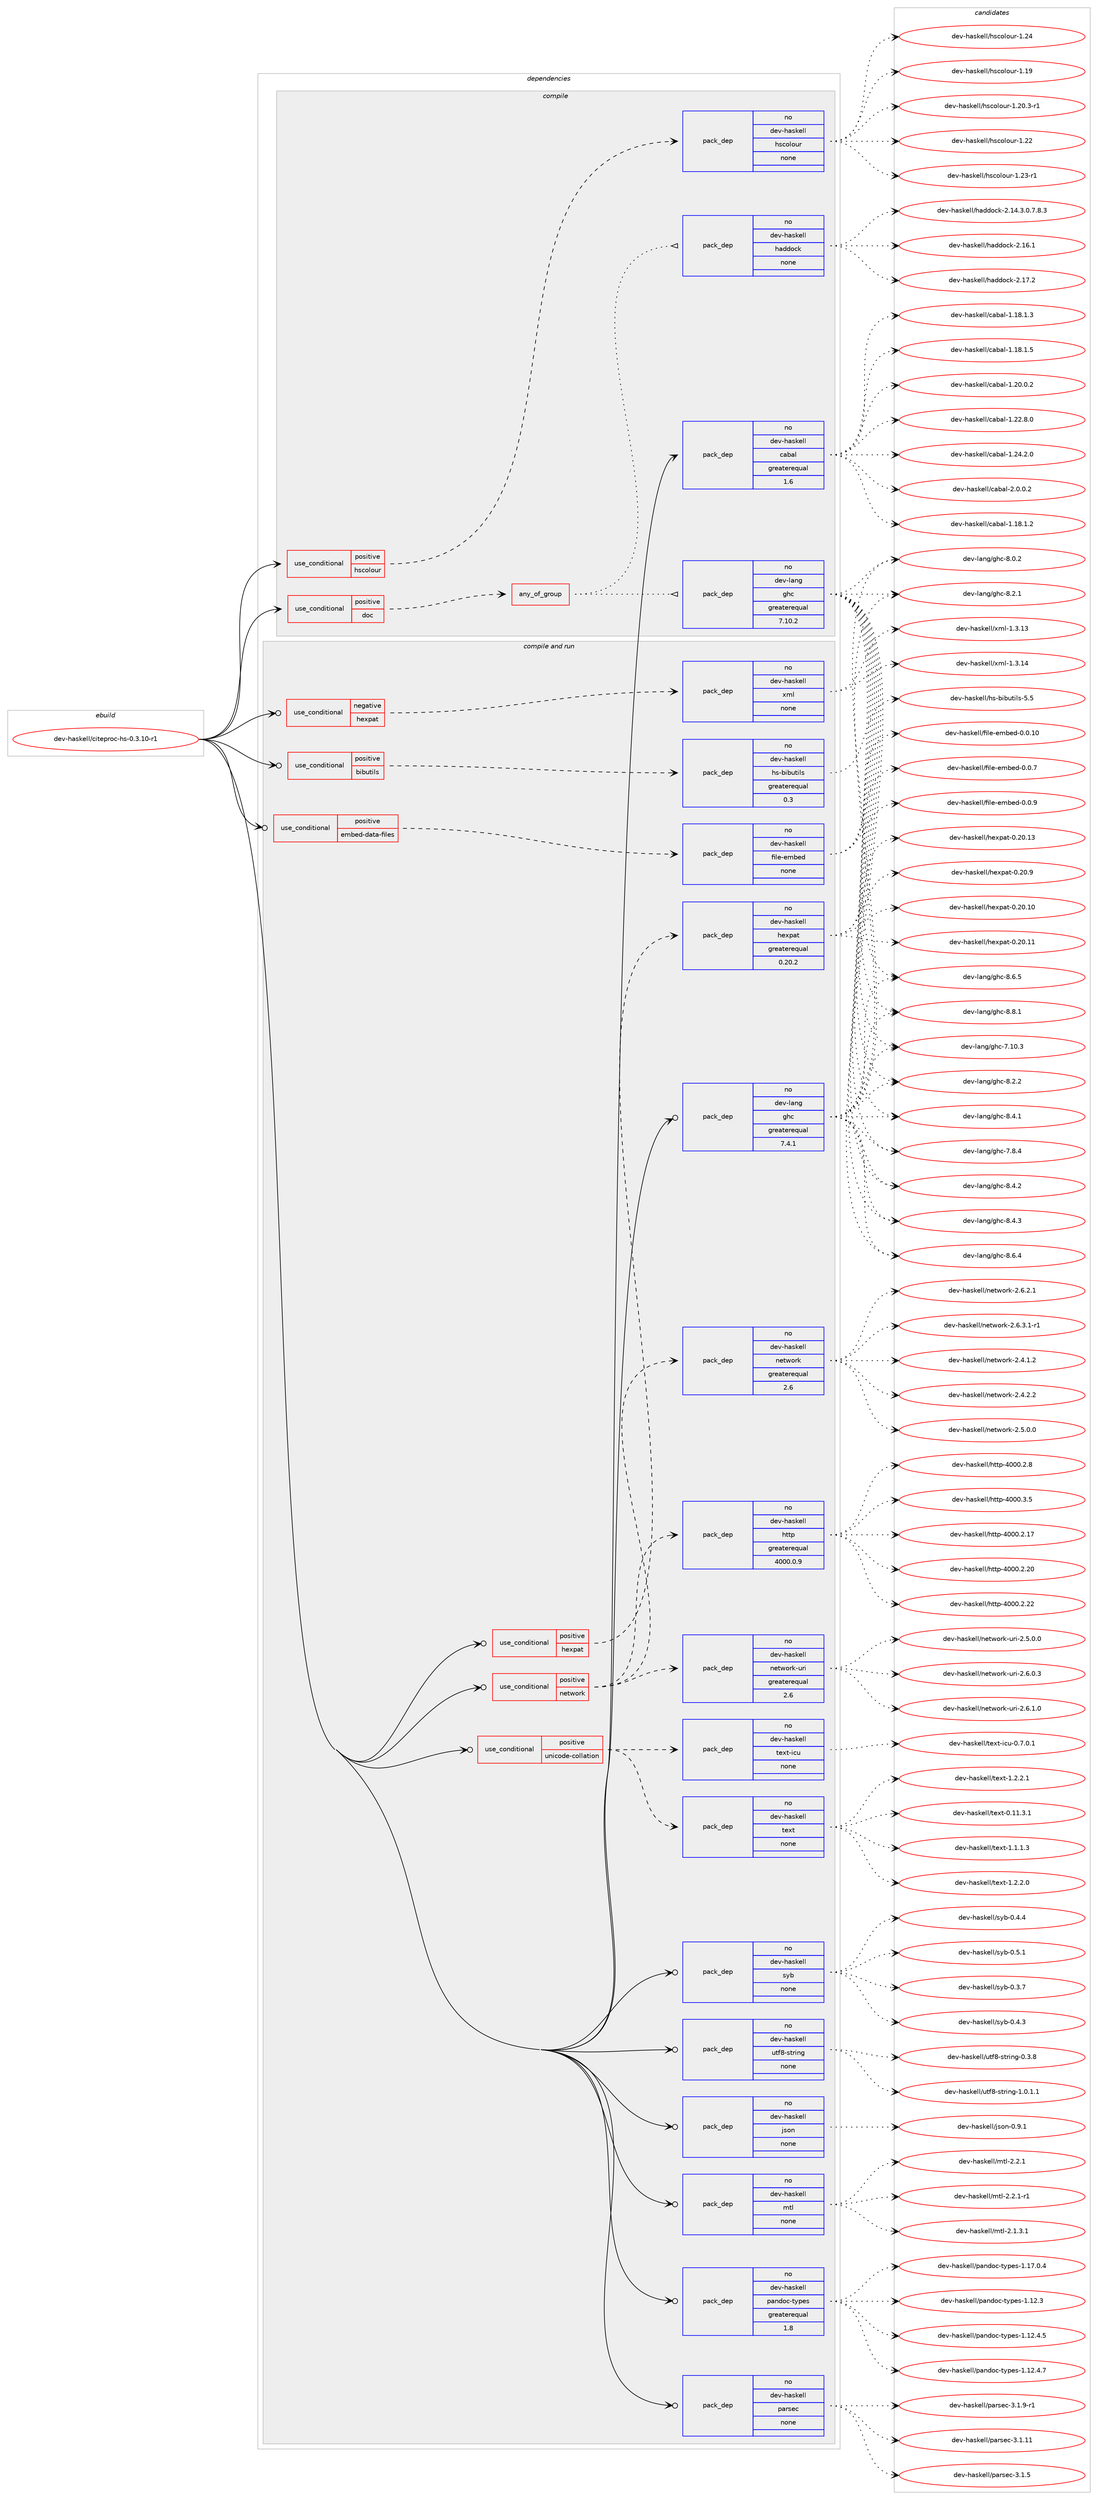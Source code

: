digraph prolog {

# *************
# Graph options
# *************

newrank=true;
concentrate=true;
compound=true;
graph [rankdir=LR,fontname=Helvetica,fontsize=10,ranksep=1.5];#, ranksep=2.5, nodesep=0.2];
edge  [arrowhead=vee];
node  [fontname=Helvetica,fontsize=10];

# **********
# The ebuild
# **********

subgraph cluster_leftcol {
color=gray;
rank=same;
label=<<i>ebuild</i>>;
id [label="dev-haskell/citeproc-hs-0.3.10-r1", color=red, width=4, href="../dev-haskell/citeproc-hs-0.3.10-r1.svg"];
}

# ****************
# The dependencies
# ****************

subgraph cluster_midcol {
color=gray;
label=<<i>dependencies</i>>;
subgraph cluster_compile {
fillcolor="#eeeeee";
style=filled;
label=<<i>compile</i>>;
subgraph cond125122 {
dependency528796 [label=<<TABLE BORDER="0" CELLBORDER="1" CELLSPACING="0" CELLPADDING="4"><TR><TD ROWSPAN="3" CELLPADDING="10">use_conditional</TD></TR><TR><TD>positive</TD></TR><TR><TD>doc</TD></TR></TABLE>>, shape=none, color=red];
subgraph any9612 {
dependency528797 [label=<<TABLE BORDER="0" CELLBORDER="1" CELLSPACING="0" CELLPADDING="4"><TR><TD CELLPADDING="10">any_of_group</TD></TR></TABLE>>, shape=none, color=red];subgraph pack393705 {
dependency528798 [label=<<TABLE BORDER="0" CELLBORDER="1" CELLSPACING="0" CELLPADDING="4" WIDTH="220"><TR><TD ROWSPAN="6" CELLPADDING="30">pack_dep</TD></TR><TR><TD WIDTH="110">no</TD></TR><TR><TD>dev-haskell</TD></TR><TR><TD>haddock</TD></TR><TR><TD>none</TD></TR><TR><TD></TD></TR></TABLE>>, shape=none, color=blue];
}
dependency528797:e -> dependency528798:w [weight=20,style="dotted",arrowhead="oinv"];
subgraph pack393706 {
dependency528799 [label=<<TABLE BORDER="0" CELLBORDER="1" CELLSPACING="0" CELLPADDING="4" WIDTH="220"><TR><TD ROWSPAN="6" CELLPADDING="30">pack_dep</TD></TR><TR><TD WIDTH="110">no</TD></TR><TR><TD>dev-lang</TD></TR><TR><TD>ghc</TD></TR><TR><TD>greaterequal</TD></TR><TR><TD>7.10.2</TD></TR></TABLE>>, shape=none, color=blue];
}
dependency528797:e -> dependency528799:w [weight=20,style="dotted",arrowhead="oinv"];
}
dependency528796:e -> dependency528797:w [weight=20,style="dashed",arrowhead="vee"];
}
id:e -> dependency528796:w [weight=20,style="solid",arrowhead="vee"];
subgraph cond125123 {
dependency528800 [label=<<TABLE BORDER="0" CELLBORDER="1" CELLSPACING="0" CELLPADDING="4"><TR><TD ROWSPAN="3" CELLPADDING="10">use_conditional</TD></TR><TR><TD>positive</TD></TR><TR><TD>hscolour</TD></TR></TABLE>>, shape=none, color=red];
subgraph pack393707 {
dependency528801 [label=<<TABLE BORDER="0" CELLBORDER="1" CELLSPACING="0" CELLPADDING="4" WIDTH="220"><TR><TD ROWSPAN="6" CELLPADDING="30">pack_dep</TD></TR><TR><TD WIDTH="110">no</TD></TR><TR><TD>dev-haskell</TD></TR><TR><TD>hscolour</TD></TR><TR><TD>none</TD></TR><TR><TD></TD></TR></TABLE>>, shape=none, color=blue];
}
dependency528800:e -> dependency528801:w [weight=20,style="dashed",arrowhead="vee"];
}
id:e -> dependency528800:w [weight=20,style="solid",arrowhead="vee"];
subgraph pack393708 {
dependency528802 [label=<<TABLE BORDER="0" CELLBORDER="1" CELLSPACING="0" CELLPADDING="4" WIDTH="220"><TR><TD ROWSPAN="6" CELLPADDING="30">pack_dep</TD></TR><TR><TD WIDTH="110">no</TD></TR><TR><TD>dev-haskell</TD></TR><TR><TD>cabal</TD></TR><TR><TD>greaterequal</TD></TR><TR><TD>1.6</TD></TR></TABLE>>, shape=none, color=blue];
}
id:e -> dependency528802:w [weight=20,style="solid",arrowhead="vee"];
}
subgraph cluster_compileandrun {
fillcolor="#eeeeee";
style=filled;
label=<<i>compile and run</i>>;
subgraph cond125124 {
dependency528803 [label=<<TABLE BORDER="0" CELLBORDER="1" CELLSPACING="0" CELLPADDING="4"><TR><TD ROWSPAN="3" CELLPADDING="10">use_conditional</TD></TR><TR><TD>negative</TD></TR><TR><TD>hexpat</TD></TR></TABLE>>, shape=none, color=red];
subgraph pack393709 {
dependency528804 [label=<<TABLE BORDER="0" CELLBORDER="1" CELLSPACING="0" CELLPADDING="4" WIDTH="220"><TR><TD ROWSPAN="6" CELLPADDING="30">pack_dep</TD></TR><TR><TD WIDTH="110">no</TD></TR><TR><TD>dev-haskell</TD></TR><TR><TD>xml</TD></TR><TR><TD>none</TD></TR><TR><TD></TD></TR></TABLE>>, shape=none, color=blue];
}
dependency528803:e -> dependency528804:w [weight=20,style="dashed",arrowhead="vee"];
}
id:e -> dependency528803:w [weight=20,style="solid",arrowhead="odotvee"];
subgraph cond125125 {
dependency528805 [label=<<TABLE BORDER="0" CELLBORDER="1" CELLSPACING="0" CELLPADDING="4"><TR><TD ROWSPAN="3" CELLPADDING="10">use_conditional</TD></TR><TR><TD>positive</TD></TR><TR><TD>bibutils</TD></TR></TABLE>>, shape=none, color=red];
subgraph pack393710 {
dependency528806 [label=<<TABLE BORDER="0" CELLBORDER="1" CELLSPACING="0" CELLPADDING="4" WIDTH="220"><TR><TD ROWSPAN="6" CELLPADDING="30">pack_dep</TD></TR><TR><TD WIDTH="110">no</TD></TR><TR><TD>dev-haskell</TD></TR><TR><TD>hs-bibutils</TD></TR><TR><TD>greaterequal</TD></TR><TR><TD>0.3</TD></TR></TABLE>>, shape=none, color=blue];
}
dependency528805:e -> dependency528806:w [weight=20,style="dashed",arrowhead="vee"];
}
id:e -> dependency528805:w [weight=20,style="solid",arrowhead="odotvee"];
subgraph cond125126 {
dependency528807 [label=<<TABLE BORDER="0" CELLBORDER="1" CELLSPACING="0" CELLPADDING="4"><TR><TD ROWSPAN="3" CELLPADDING="10">use_conditional</TD></TR><TR><TD>positive</TD></TR><TR><TD>embed-data-files</TD></TR></TABLE>>, shape=none, color=red];
subgraph pack393711 {
dependency528808 [label=<<TABLE BORDER="0" CELLBORDER="1" CELLSPACING="0" CELLPADDING="4" WIDTH="220"><TR><TD ROWSPAN="6" CELLPADDING="30">pack_dep</TD></TR><TR><TD WIDTH="110">no</TD></TR><TR><TD>dev-haskell</TD></TR><TR><TD>file-embed</TD></TR><TR><TD>none</TD></TR><TR><TD></TD></TR></TABLE>>, shape=none, color=blue];
}
dependency528807:e -> dependency528808:w [weight=20,style="dashed",arrowhead="vee"];
}
id:e -> dependency528807:w [weight=20,style="solid",arrowhead="odotvee"];
subgraph cond125127 {
dependency528809 [label=<<TABLE BORDER="0" CELLBORDER="1" CELLSPACING="0" CELLPADDING="4"><TR><TD ROWSPAN="3" CELLPADDING="10">use_conditional</TD></TR><TR><TD>positive</TD></TR><TR><TD>hexpat</TD></TR></TABLE>>, shape=none, color=red];
subgraph pack393712 {
dependency528810 [label=<<TABLE BORDER="0" CELLBORDER="1" CELLSPACING="0" CELLPADDING="4" WIDTH="220"><TR><TD ROWSPAN="6" CELLPADDING="30">pack_dep</TD></TR><TR><TD WIDTH="110">no</TD></TR><TR><TD>dev-haskell</TD></TR><TR><TD>hexpat</TD></TR><TR><TD>greaterequal</TD></TR><TR><TD>0.20.2</TD></TR></TABLE>>, shape=none, color=blue];
}
dependency528809:e -> dependency528810:w [weight=20,style="dashed",arrowhead="vee"];
}
id:e -> dependency528809:w [weight=20,style="solid",arrowhead="odotvee"];
subgraph cond125128 {
dependency528811 [label=<<TABLE BORDER="0" CELLBORDER="1" CELLSPACING="0" CELLPADDING="4"><TR><TD ROWSPAN="3" CELLPADDING="10">use_conditional</TD></TR><TR><TD>positive</TD></TR><TR><TD>network</TD></TR></TABLE>>, shape=none, color=red];
subgraph pack393713 {
dependency528812 [label=<<TABLE BORDER="0" CELLBORDER="1" CELLSPACING="0" CELLPADDING="4" WIDTH="220"><TR><TD ROWSPAN="6" CELLPADDING="30">pack_dep</TD></TR><TR><TD WIDTH="110">no</TD></TR><TR><TD>dev-haskell</TD></TR><TR><TD>http</TD></TR><TR><TD>greaterequal</TD></TR><TR><TD>4000.0.9</TD></TR></TABLE>>, shape=none, color=blue];
}
dependency528811:e -> dependency528812:w [weight=20,style="dashed",arrowhead="vee"];
subgraph pack393714 {
dependency528813 [label=<<TABLE BORDER="0" CELLBORDER="1" CELLSPACING="0" CELLPADDING="4" WIDTH="220"><TR><TD ROWSPAN="6" CELLPADDING="30">pack_dep</TD></TR><TR><TD WIDTH="110">no</TD></TR><TR><TD>dev-haskell</TD></TR><TR><TD>network</TD></TR><TR><TD>greaterequal</TD></TR><TR><TD>2.6</TD></TR></TABLE>>, shape=none, color=blue];
}
dependency528811:e -> dependency528813:w [weight=20,style="dashed",arrowhead="vee"];
subgraph pack393715 {
dependency528814 [label=<<TABLE BORDER="0" CELLBORDER="1" CELLSPACING="0" CELLPADDING="4" WIDTH="220"><TR><TD ROWSPAN="6" CELLPADDING="30">pack_dep</TD></TR><TR><TD WIDTH="110">no</TD></TR><TR><TD>dev-haskell</TD></TR><TR><TD>network-uri</TD></TR><TR><TD>greaterequal</TD></TR><TR><TD>2.6</TD></TR></TABLE>>, shape=none, color=blue];
}
dependency528811:e -> dependency528814:w [weight=20,style="dashed",arrowhead="vee"];
}
id:e -> dependency528811:w [weight=20,style="solid",arrowhead="odotvee"];
subgraph cond125129 {
dependency528815 [label=<<TABLE BORDER="0" CELLBORDER="1" CELLSPACING="0" CELLPADDING="4"><TR><TD ROWSPAN="3" CELLPADDING="10">use_conditional</TD></TR><TR><TD>positive</TD></TR><TR><TD>unicode-collation</TD></TR></TABLE>>, shape=none, color=red];
subgraph pack393716 {
dependency528816 [label=<<TABLE BORDER="0" CELLBORDER="1" CELLSPACING="0" CELLPADDING="4" WIDTH="220"><TR><TD ROWSPAN="6" CELLPADDING="30">pack_dep</TD></TR><TR><TD WIDTH="110">no</TD></TR><TR><TD>dev-haskell</TD></TR><TR><TD>text</TD></TR><TR><TD>none</TD></TR><TR><TD></TD></TR></TABLE>>, shape=none, color=blue];
}
dependency528815:e -> dependency528816:w [weight=20,style="dashed",arrowhead="vee"];
subgraph pack393717 {
dependency528817 [label=<<TABLE BORDER="0" CELLBORDER="1" CELLSPACING="0" CELLPADDING="4" WIDTH="220"><TR><TD ROWSPAN="6" CELLPADDING="30">pack_dep</TD></TR><TR><TD WIDTH="110">no</TD></TR><TR><TD>dev-haskell</TD></TR><TR><TD>text-icu</TD></TR><TR><TD>none</TD></TR><TR><TD></TD></TR></TABLE>>, shape=none, color=blue];
}
dependency528815:e -> dependency528817:w [weight=20,style="dashed",arrowhead="vee"];
}
id:e -> dependency528815:w [weight=20,style="solid",arrowhead="odotvee"];
subgraph pack393718 {
dependency528818 [label=<<TABLE BORDER="0" CELLBORDER="1" CELLSPACING="0" CELLPADDING="4" WIDTH="220"><TR><TD ROWSPAN="6" CELLPADDING="30">pack_dep</TD></TR><TR><TD WIDTH="110">no</TD></TR><TR><TD>dev-haskell</TD></TR><TR><TD>json</TD></TR><TR><TD>none</TD></TR><TR><TD></TD></TR></TABLE>>, shape=none, color=blue];
}
id:e -> dependency528818:w [weight=20,style="solid",arrowhead="odotvee"];
subgraph pack393719 {
dependency528819 [label=<<TABLE BORDER="0" CELLBORDER="1" CELLSPACING="0" CELLPADDING="4" WIDTH="220"><TR><TD ROWSPAN="6" CELLPADDING="30">pack_dep</TD></TR><TR><TD WIDTH="110">no</TD></TR><TR><TD>dev-haskell</TD></TR><TR><TD>mtl</TD></TR><TR><TD>none</TD></TR><TR><TD></TD></TR></TABLE>>, shape=none, color=blue];
}
id:e -> dependency528819:w [weight=20,style="solid",arrowhead="odotvee"];
subgraph pack393720 {
dependency528820 [label=<<TABLE BORDER="0" CELLBORDER="1" CELLSPACING="0" CELLPADDING="4" WIDTH="220"><TR><TD ROWSPAN="6" CELLPADDING="30">pack_dep</TD></TR><TR><TD WIDTH="110">no</TD></TR><TR><TD>dev-haskell</TD></TR><TR><TD>pandoc-types</TD></TR><TR><TD>greaterequal</TD></TR><TR><TD>1.8</TD></TR></TABLE>>, shape=none, color=blue];
}
id:e -> dependency528820:w [weight=20,style="solid",arrowhead="odotvee"];
subgraph pack393721 {
dependency528821 [label=<<TABLE BORDER="0" CELLBORDER="1" CELLSPACING="0" CELLPADDING="4" WIDTH="220"><TR><TD ROWSPAN="6" CELLPADDING="30">pack_dep</TD></TR><TR><TD WIDTH="110">no</TD></TR><TR><TD>dev-haskell</TD></TR><TR><TD>parsec</TD></TR><TR><TD>none</TD></TR><TR><TD></TD></TR></TABLE>>, shape=none, color=blue];
}
id:e -> dependency528821:w [weight=20,style="solid",arrowhead="odotvee"];
subgraph pack393722 {
dependency528822 [label=<<TABLE BORDER="0" CELLBORDER="1" CELLSPACING="0" CELLPADDING="4" WIDTH="220"><TR><TD ROWSPAN="6" CELLPADDING="30">pack_dep</TD></TR><TR><TD WIDTH="110">no</TD></TR><TR><TD>dev-haskell</TD></TR><TR><TD>syb</TD></TR><TR><TD>none</TD></TR><TR><TD></TD></TR></TABLE>>, shape=none, color=blue];
}
id:e -> dependency528822:w [weight=20,style="solid",arrowhead="odotvee"];
subgraph pack393723 {
dependency528823 [label=<<TABLE BORDER="0" CELLBORDER="1" CELLSPACING="0" CELLPADDING="4" WIDTH="220"><TR><TD ROWSPAN="6" CELLPADDING="30">pack_dep</TD></TR><TR><TD WIDTH="110">no</TD></TR><TR><TD>dev-haskell</TD></TR><TR><TD>utf8-string</TD></TR><TR><TD>none</TD></TR><TR><TD></TD></TR></TABLE>>, shape=none, color=blue];
}
id:e -> dependency528823:w [weight=20,style="solid",arrowhead="odotvee"];
subgraph pack393724 {
dependency528824 [label=<<TABLE BORDER="0" CELLBORDER="1" CELLSPACING="0" CELLPADDING="4" WIDTH="220"><TR><TD ROWSPAN="6" CELLPADDING="30">pack_dep</TD></TR><TR><TD WIDTH="110">no</TD></TR><TR><TD>dev-lang</TD></TR><TR><TD>ghc</TD></TR><TR><TD>greaterequal</TD></TR><TR><TD>7.4.1</TD></TR></TABLE>>, shape=none, color=blue];
}
id:e -> dependency528824:w [weight=20,style="solid",arrowhead="odotvee"];
}
subgraph cluster_run {
fillcolor="#eeeeee";
style=filled;
label=<<i>run</i>>;
}
}

# **************
# The candidates
# **************

subgraph cluster_choices {
rank=same;
color=gray;
label=<<i>candidates</i>>;

subgraph choice393705 {
color=black;
nodesep=1;
choice1001011184510497115107101108108471049710010011199107455046495246514648465546564651 [label="dev-haskell/haddock-2.14.3.0.7.8.3", color=red, width=4,href="../dev-haskell/haddock-2.14.3.0.7.8.3.svg"];
choice100101118451049711510710110810847104971001001119910745504649544649 [label="dev-haskell/haddock-2.16.1", color=red, width=4,href="../dev-haskell/haddock-2.16.1.svg"];
choice100101118451049711510710110810847104971001001119910745504649554650 [label="dev-haskell/haddock-2.17.2", color=red, width=4,href="../dev-haskell/haddock-2.17.2.svg"];
dependency528798:e -> choice1001011184510497115107101108108471049710010011199107455046495246514648465546564651:w [style=dotted,weight="100"];
dependency528798:e -> choice100101118451049711510710110810847104971001001119910745504649544649:w [style=dotted,weight="100"];
dependency528798:e -> choice100101118451049711510710110810847104971001001119910745504649554650:w [style=dotted,weight="100"];
}
subgraph choice393706 {
color=black;
nodesep=1;
choice1001011184510897110103471031049945554649484651 [label="dev-lang/ghc-7.10.3", color=red, width=4,href="../dev-lang/ghc-7.10.3.svg"];
choice10010111845108971101034710310499455546564652 [label="dev-lang/ghc-7.8.4", color=red, width=4,href="../dev-lang/ghc-7.8.4.svg"];
choice10010111845108971101034710310499455646484650 [label="dev-lang/ghc-8.0.2", color=red, width=4,href="../dev-lang/ghc-8.0.2.svg"];
choice10010111845108971101034710310499455646504649 [label="dev-lang/ghc-8.2.1", color=red, width=4,href="../dev-lang/ghc-8.2.1.svg"];
choice10010111845108971101034710310499455646504650 [label="dev-lang/ghc-8.2.2", color=red, width=4,href="../dev-lang/ghc-8.2.2.svg"];
choice10010111845108971101034710310499455646524649 [label="dev-lang/ghc-8.4.1", color=red, width=4,href="../dev-lang/ghc-8.4.1.svg"];
choice10010111845108971101034710310499455646524650 [label="dev-lang/ghc-8.4.2", color=red, width=4,href="../dev-lang/ghc-8.4.2.svg"];
choice10010111845108971101034710310499455646524651 [label="dev-lang/ghc-8.4.3", color=red, width=4,href="../dev-lang/ghc-8.4.3.svg"];
choice10010111845108971101034710310499455646544652 [label="dev-lang/ghc-8.6.4", color=red, width=4,href="../dev-lang/ghc-8.6.4.svg"];
choice10010111845108971101034710310499455646544653 [label="dev-lang/ghc-8.6.5", color=red, width=4,href="../dev-lang/ghc-8.6.5.svg"];
choice10010111845108971101034710310499455646564649 [label="dev-lang/ghc-8.8.1", color=red, width=4,href="../dev-lang/ghc-8.8.1.svg"];
dependency528799:e -> choice1001011184510897110103471031049945554649484651:w [style=dotted,weight="100"];
dependency528799:e -> choice10010111845108971101034710310499455546564652:w [style=dotted,weight="100"];
dependency528799:e -> choice10010111845108971101034710310499455646484650:w [style=dotted,weight="100"];
dependency528799:e -> choice10010111845108971101034710310499455646504649:w [style=dotted,weight="100"];
dependency528799:e -> choice10010111845108971101034710310499455646504650:w [style=dotted,weight="100"];
dependency528799:e -> choice10010111845108971101034710310499455646524649:w [style=dotted,weight="100"];
dependency528799:e -> choice10010111845108971101034710310499455646524650:w [style=dotted,weight="100"];
dependency528799:e -> choice10010111845108971101034710310499455646524651:w [style=dotted,weight="100"];
dependency528799:e -> choice10010111845108971101034710310499455646544652:w [style=dotted,weight="100"];
dependency528799:e -> choice10010111845108971101034710310499455646544653:w [style=dotted,weight="100"];
dependency528799:e -> choice10010111845108971101034710310499455646564649:w [style=dotted,weight="100"];
}
subgraph choice393707 {
color=black;
nodesep=1;
choice100101118451049711510710110810847104115991111081111171144549464957 [label="dev-haskell/hscolour-1.19", color=red, width=4,href="../dev-haskell/hscolour-1.19.svg"];
choice10010111845104971151071011081084710411599111108111117114454946504846514511449 [label="dev-haskell/hscolour-1.20.3-r1", color=red, width=4,href="../dev-haskell/hscolour-1.20.3-r1.svg"];
choice100101118451049711510710110810847104115991111081111171144549465050 [label="dev-haskell/hscolour-1.22", color=red, width=4,href="../dev-haskell/hscolour-1.22.svg"];
choice1001011184510497115107101108108471041159911110811111711445494650514511449 [label="dev-haskell/hscolour-1.23-r1", color=red, width=4,href="../dev-haskell/hscolour-1.23-r1.svg"];
choice100101118451049711510710110810847104115991111081111171144549465052 [label="dev-haskell/hscolour-1.24", color=red, width=4,href="../dev-haskell/hscolour-1.24.svg"];
dependency528801:e -> choice100101118451049711510710110810847104115991111081111171144549464957:w [style=dotted,weight="100"];
dependency528801:e -> choice10010111845104971151071011081084710411599111108111117114454946504846514511449:w [style=dotted,weight="100"];
dependency528801:e -> choice100101118451049711510710110810847104115991111081111171144549465050:w [style=dotted,weight="100"];
dependency528801:e -> choice1001011184510497115107101108108471041159911110811111711445494650514511449:w [style=dotted,weight="100"];
dependency528801:e -> choice100101118451049711510710110810847104115991111081111171144549465052:w [style=dotted,weight="100"];
}
subgraph choice393708 {
color=black;
nodesep=1;
choice10010111845104971151071011081084799979897108454946495646494650 [label="dev-haskell/cabal-1.18.1.2", color=red, width=4,href="../dev-haskell/cabal-1.18.1.2.svg"];
choice10010111845104971151071011081084799979897108454946495646494651 [label="dev-haskell/cabal-1.18.1.3", color=red, width=4,href="../dev-haskell/cabal-1.18.1.3.svg"];
choice10010111845104971151071011081084799979897108454946495646494653 [label="dev-haskell/cabal-1.18.1.5", color=red, width=4,href="../dev-haskell/cabal-1.18.1.5.svg"];
choice10010111845104971151071011081084799979897108454946504846484650 [label="dev-haskell/cabal-1.20.0.2", color=red, width=4,href="../dev-haskell/cabal-1.20.0.2.svg"];
choice10010111845104971151071011081084799979897108454946505046564648 [label="dev-haskell/cabal-1.22.8.0", color=red, width=4,href="../dev-haskell/cabal-1.22.8.0.svg"];
choice10010111845104971151071011081084799979897108454946505246504648 [label="dev-haskell/cabal-1.24.2.0", color=red, width=4,href="../dev-haskell/cabal-1.24.2.0.svg"];
choice100101118451049711510710110810847999798971084550464846484650 [label="dev-haskell/cabal-2.0.0.2", color=red, width=4,href="../dev-haskell/cabal-2.0.0.2.svg"];
dependency528802:e -> choice10010111845104971151071011081084799979897108454946495646494650:w [style=dotted,weight="100"];
dependency528802:e -> choice10010111845104971151071011081084799979897108454946495646494651:w [style=dotted,weight="100"];
dependency528802:e -> choice10010111845104971151071011081084799979897108454946495646494653:w [style=dotted,weight="100"];
dependency528802:e -> choice10010111845104971151071011081084799979897108454946504846484650:w [style=dotted,weight="100"];
dependency528802:e -> choice10010111845104971151071011081084799979897108454946505046564648:w [style=dotted,weight="100"];
dependency528802:e -> choice10010111845104971151071011081084799979897108454946505246504648:w [style=dotted,weight="100"];
dependency528802:e -> choice100101118451049711510710110810847999798971084550464846484650:w [style=dotted,weight="100"];
}
subgraph choice393709 {
color=black;
nodesep=1;
choice10010111845104971151071011081084712010910845494651464951 [label="dev-haskell/xml-1.3.13", color=red, width=4,href="../dev-haskell/xml-1.3.13.svg"];
choice10010111845104971151071011081084712010910845494651464952 [label="dev-haskell/xml-1.3.14", color=red, width=4,href="../dev-haskell/xml-1.3.14.svg"];
dependency528804:e -> choice10010111845104971151071011081084712010910845494651464951:w [style=dotted,weight="100"];
dependency528804:e -> choice10010111845104971151071011081084712010910845494651464952:w [style=dotted,weight="100"];
}
subgraph choice393710 {
color=black;
nodesep=1;
choice10010111845104971151071011081084710411545981059811711610510811545534653 [label="dev-haskell/hs-bibutils-5.5", color=red, width=4,href="../dev-haskell/hs-bibutils-5.5.svg"];
dependency528806:e -> choice10010111845104971151071011081084710411545981059811711610510811545534653:w [style=dotted,weight="100"];
}
subgraph choice393711 {
color=black;
nodesep=1;
choice100101118451049711510710110810847102105108101451011099810110045484648464948 [label="dev-haskell/file-embed-0.0.10", color=red, width=4,href="../dev-haskell/file-embed-0.0.10.svg"];
choice1001011184510497115107101108108471021051081014510110998101100454846484655 [label="dev-haskell/file-embed-0.0.7", color=red, width=4,href="../dev-haskell/file-embed-0.0.7.svg"];
choice1001011184510497115107101108108471021051081014510110998101100454846484657 [label="dev-haskell/file-embed-0.0.9", color=red, width=4,href="../dev-haskell/file-embed-0.0.9.svg"];
dependency528808:e -> choice100101118451049711510710110810847102105108101451011099810110045484648464948:w [style=dotted,weight="100"];
dependency528808:e -> choice1001011184510497115107101108108471021051081014510110998101100454846484655:w [style=dotted,weight="100"];
dependency528808:e -> choice1001011184510497115107101108108471021051081014510110998101100454846484657:w [style=dotted,weight="100"];
}
subgraph choice393712 {
color=black;
nodesep=1;
choice100101118451049711510710110810847104101120112971164548465048464948 [label="dev-haskell/hexpat-0.20.10", color=red, width=4,href="../dev-haskell/hexpat-0.20.10.svg"];
choice100101118451049711510710110810847104101120112971164548465048464949 [label="dev-haskell/hexpat-0.20.11", color=red, width=4,href="../dev-haskell/hexpat-0.20.11.svg"];
choice100101118451049711510710110810847104101120112971164548465048464951 [label="dev-haskell/hexpat-0.20.13", color=red, width=4,href="../dev-haskell/hexpat-0.20.13.svg"];
choice1001011184510497115107101108108471041011201129711645484650484657 [label="dev-haskell/hexpat-0.20.9", color=red, width=4,href="../dev-haskell/hexpat-0.20.9.svg"];
dependency528810:e -> choice100101118451049711510710110810847104101120112971164548465048464948:w [style=dotted,weight="100"];
dependency528810:e -> choice100101118451049711510710110810847104101120112971164548465048464949:w [style=dotted,weight="100"];
dependency528810:e -> choice100101118451049711510710110810847104101120112971164548465048464951:w [style=dotted,weight="100"];
dependency528810:e -> choice1001011184510497115107101108108471041011201129711645484650484657:w [style=dotted,weight="100"];
}
subgraph choice393713 {
color=black;
nodesep=1;
choice10010111845104971151071011081084710411611611245524848484650464955 [label="dev-haskell/http-4000.2.17", color=red, width=4,href="../dev-haskell/http-4000.2.17.svg"];
choice10010111845104971151071011081084710411611611245524848484650465048 [label="dev-haskell/http-4000.2.20", color=red, width=4,href="../dev-haskell/http-4000.2.20.svg"];
choice10010111845104971151071011081084710411611611245524848484650465050 [label="dev-haskell/http-4000.2.22", color=red, width=4,href="../dev-haskell/http-4000.2.22.svg"];
choice100101118451049711510710110810847104116116112455248484846504656 [label="dev-haskell/http-4000.2.8", color=red, width=4,href="../dev-haskell/http-4000.2.8.svg"];
choice100101118451049711510710110810847104116116112455248484846514653 [label="dev-haskell/http-4000.3.5", color=red, width=4,href="../dev-haskell/http-4000.3.5.svg"];
dependency528812:e -> choice10010111845104971151071011081084710411611611245524848484650464955:w [style=dotted,weight="100"];
dependency528812:e -> choice10010111845104971151071011081084710411611611245524848484650465048:w [style=dotted,weight="100"];
dependency528812:e -> choice10010111845104971151071011081084710411611611245524848484650465050:w [style=dotted,weight="100"];
dependency528812:e -> choice100101118451049711510710110810847104116116112455248484846504656:w [style=dotted,weight="100"];
dependency528812:e -> choice100101118451049711510710110810847104116116112455248484846514653:w [style=dotted,weight="100"];
}
subgraph choice393714 {
color=black;
nodesep=1;
choice1001011184510497115107101108108471101011161191111141074550465246494650 [label="dev-haskell/network-2.4.1.2", color=red, width=4,href="../dev-haskell/network-2.4.1.2.svg"];
choice1001011184510497115107101108108471101011161191111141074550465246504650 [label="dev-haskell/network-2.4.2.2", color=red, width=4,href="../dev-haskell/network-2.4.2.2.svg"];
choice1001011184510497115107101108108471101011161191111141074550465346484648 [label="dev-haskell/network-2.5.0.0", color=red, width=4,href="../dev-haskell/network-2.5.0.0.svg"];
choice1001011184510497115107101108108471101011161191111141074550465446504649 [label="dev-haskell/network-2.6.2.1", color=red, width=4,href="../dev-haskell/network-2.6.2.1.svg"];
choice10010111845104971151071011081084711010111611911111410745504654465146494511449 [label="dev-haskell/network-2.6.3.1-r1", color=red, width=4,href="../dev-haskell/network-2.6.3.1-r1.svg"];
dependency528813:e -> choice1001011184510497115107101108108471101011161191111141074550465246494650:w [style=dotted,weight="100"];
dependency528813:e -> choice1001011184510497115107101108108471101011161191111141074550465246504650:w [style=dotted,weight="100"];
dependency528813:e -> choice1001011184510497115107101108108471101011161191111141074550465346484648:w [style=dotted,weight="100"];
dependency528813:e -> choice1001011184510497115107101108108471101011161191111141074550465446504649:w [style=dotted,weight="100"];
dependency528813:e -> choice10010111845104971151071011081084711010111611911111410745504654465146494511449:w [style=dotted,weight="100"];
}
subgraph choice393715 {
color=black;
nodesep=1;
choice100101118451049711510710110810847110101116119111114107451171141054550465346484648 [label="dev-haskell/network-uri-2.5.0.0", color=red, width=4,href="../dev-haskell/network-uri-2.5.0.0.svg"];
choice100101118451049711510710110810847110101116119111114107451171141054550465446484651 [label="dev-haskell/network-uri-2.6.0.3", color=red, width=4,href="../dev-haskell/network-uri-2.6.0.3.svg"];
choice100101118451049711510710110810847110101116119111114107451171141054550465446494648 [label="dev-haskell/network-uri-2.6.1.0", color=red, width=4,href="../dev-haskell/network-uri-2.6.1.0.svg"];
dependency528814:e -> choice100101118451049711510710110810847110101116119111114107451171141054550465346484648:w [style=dotted,weight="100"];
dependency528814:e -> choice100101118451049711510710110810847110101116119111114107451171141054550465446484651:w [style=dotted,weight="100"];
dependency528814:e -> choice100101118451049711510710110810847110101116119111114107451171141054550465446494648:w [style=dotted,weight="100"];
}
subgraph choice393716 {
color=black;
nodesep=1;
choice100101118451049711510710110810847116101120116454846494946514649 [label="dev-haskell/text-0.11.3.1", color=red, width=4,href="../dev-haskell/text-0.11.3.1.svg"];
choice1001011184510497115107101108108471161011201164549464946494651 [label="dev-haskell/text-1.1.1.3", color=red, width=4,href="../dev-haskell/text-1.1.1.3.svg"];
choice1001011184510497115107101108108471161011201164549465046504648 [label="dev-haskell/text-1.2.2.0", color=red, width=4,href="../dev-haskell/text-1.2.2.0.svg"];
choice1001011184510497115107101108108471161011201164549465046504649 [label="dev-haskell/text-1.2.2.1", color=red, width=4,href="../dev-haskell/text-1.2.2.1.svg"];
dependency528816:e -> choice100101118451049711510710110810847116101120116454846494946514649:w [style=dotted,weight="100"];
dependency528816:e -> choice1001011184510497115107101108108471161011201164549464946494651:w [style=dotted,weight="100"];
dependency528816:e -> choice1001011184510497115107101108108471161011201164549465046504648:w [style=dotted,weight="100"];
dependency528816:e -> choice1001011184510497115107101108108471161011201164549465046504649:w [style=dotted,weight="100"];
}
subgraph choice393717 {
color=black;
nodesep=1;
choice10010111845104971151071011081084711610112011645105991174548465546484649 [label="dev-haskell/text-icu-0.7.0.1", color=red, width=4,href="../dev-haskell/text-icu-0.7.0.1.svg"];
dependency528817:e -> choice10010111845104971151071011081084711610112011645105991174548465546484649:w [style=dotted,weight="100"];
}
subgraph choice393718 {
color=black;
nodesep=1;
choice100101118451049711510710110810847106115111110454846574649 [label="dev-haskell/json-0.9.1", color=red, width=4,href="../dev-haskell/json-0.9.1.svg"];
dependency528818:e -> choice100101118451049711510710110810847106115111110454846574649:w [style=dotted,weight="100"];
}
subgraph choice393719 {
color=black;
nodesep=1;
choice1001011184510497115107101108108471091161084550464946514649 [label="dev-haskell/mtl-2.1.3.1", color=red, width=4,href="../dev-haskell/mtl-2.1.3.1.svg"];
choice100101118451049711510710110810847109116108455046504649 [label="dev-haskell/mtl-2.2.1", color=red, width=4,href="../dev-haskell/mtl-2.2.1.svg"];
choice1001011184510497115107101108108471091161084550465046494511449 [label="dev-haskell/mtl-2.2.1-r1", color=red, width=4,href="../dev-haskell/mtl-2.2.1-r1.svg"];
dependency528819:e -> choice1001011184510497115107101108108471091161084550464946514649:w [style=dotted,weight="100"];
dependency528819:e -> choice100101118451049711510710110810847109116108455046504649:w [style=dotted,weight="100"];
dependency528819:e -> choice1001011184510497115107101108108471091161084550465046494511449:w [style=dotted,weight="100"];
}
subgraph choice393720 {
color=black;
nodesep=1;
choice10010111845104971151071011081084711297110100111994511612111210111545494649504651 [label="dev-haskell/pandoc-types-1.12.3", color=red, width=4,href="../dev-haskell/pandoc-types-1.12.3.svg"];
choice100101118451049711510710110810847112971101001119945116121112101115454946495046524653 [label="dev-haskell/pandoc-types-1.12.4.5", color=red, width=4,href="../dev-haskell/pandoc-types-1.12.4.5.svg"];
choice100101118451049711510710110810847112971101001119945116121112101115454946495046524655 [label="dev-haskell/pandoc-types-1.12.4.7", color=red, width=4,href="../dev-haskell/pandoc-types-1.12.4.7.svg"];
choice100101118451049711510710110810847112971101001119945116121112101115454946495546484652 [label="dev-haskell/pandoc-types-1.17.0.4", color=red, width=4,href="../dev-haskell/pandoc-types-1.17.0.4.svg"];
dependency528820:e -> choice10010111845104971151071011081084711297110100111994511612111210111545494649504651:w [style=dotted,weight="100"];
dependency528820:e -> choice100101118451049711510710110810847112971101001119945116121112101115454946495046524653:w [style=dotted,weight="100"];
dependency528820:e -> choice100101118451049711510710110810847112971101001119945116121112101115454946495046524655:w [style=dotted,weight="100"];
dependency528820:e -> choice100101118451049711510710110810847112971101001119945116121112101115454946495546484652:w [style=dotted,weight="100"];
}
subgraph choice393721 {
color=black;
nodesep=1;
choice100101118451049711510710110810847112971141151019945514649464949 [label="dev-haskell/parsec-3.1.11", color=red, width=4,href="../dev-haskell/parsec-3.1.11.svg"];
choice1001011184510497115107101108108471129711411510199455146494653 [label="dev-haskell/parsec-3.1.5", color=red, width=4,href="../dev-haskell/parsec-3.1.5.svg"];
choice10010111845104971151071011081084711297114115101994551464946574511449 [label="dev-haskell/parsec-3.1.9-r1", color=red, width=4,href="../dev-haskell/parsec-3.1.9-r1.svg"];
dependency528821:e -> choice100101118451049711510710110810847112971141151019945514649464949:w [style=dotted,weight="100"];
dependency528821:e -> choice1001011184510497115107101108108471129711411510199455146494653:w [style=dotted,weight="100"];
dependency528821:e -> choice10010111845104971151071011081084711297114115101994551464946574511449:w [style=dotted,weight="100"];
}
subgraph choice393722 {
color=black;
nodesep=1;
choice10010111845104971151071011081084711512198454846514655 [label="dev-haskell/syb-0.3.7", color=red, width=4,href="../dev-haskell/syb-0.3.7.svg"];
choice10010111845104971151071011081084711512198454846524651 [label="dev-haskell/syb-0.4.3", color=red, width=4,href="../dev-haskell/syb-0.4.3.svg"];
choice10010111845104971151071011081084711512198454846524652 [label="dev-haskell/syb-0.4.4", color=red, width=4,href="../dev-haskell/syb-0.4.4.svg"];
choice10010111845104971151071011081084711512198454846534649 [label="dev-haskell/syb-0.5.1", color=red, width=4,href="../dev-haskell/syb-0.5.1.svg"];
dependency528822:e -> choice10010111845104971151071011081084711512198454846514655:w [style=dotted,weight="100"];
dependency528822:e -> choice10010111845104971151071011081084711512198454846524651:w [style=dotted,weight="100"];
dependency528822:e -> choice10010111845104971151071011081084711512198454846524652:w [style=dotted,weight="100"];
dependency528822:e -> choice10010111845104971151071011081084711512198454846534649:w [style=dotted,weight="100"];
}
subgraph choice393723 {
color=black;
nodesep=1;
choice1001011184510497115107101108108471171161025645115116114105110103454846514656 [label="dev-haskell/utf8-string-0.3.8", color=red, width=4,href="../dev-haskell/utf8-string-0.3.8.svg"];
choice10010111845104971151071011081084711711610256451151161141051101034549464846494649 [label="dev-haskell/utf8-string-1.0.1.1", color=red, width=4,href="../dev-haskell/utf8-string-1.0.1.1.svg"];
dependency528823:e -> choice1001011184510497115107101108108471171161025645115116114105110103454846514656:w [style=dotted,weight="100"];
dependency528823:e -> choice10010111845104971151071011081084711711610256451151161141051101034549464846494649:w [style=dotted,weight="100"];
}
subgraph choice393724 {
color=black;
nodesep=1;
choice1001011184510897110103471031049945554649484651 [label="dev-lang/ghc-7.10.3", color=red, width=4,href="../dev-lang/ghc-7.10.3.svg"];
choice10010111845108971101034710310499455546564652 [label="dev-lang/ghc-7.8.4", color=red, width=4,href="../dev-lang/ghc-7.8.4.svg"];
choice10010111845108971101034710310499455646484650 [label="dev-lang/ghc-8.0.2", color=red, width=4,href="../dev-lang/ghc-8.0.2.svg"];
choice10010111845108971101034710310499455646504649 [label="dev-lang/ghc-8.2.1", color=red, width=4,href="../dev-lang/ghc-8.2.1.svg"];
choice10010111845108971101034710310499455646504650 [label="dev-lang/ghc-8.2.2", color=red, width=4,href="../dev-lang/ghc-8.2.2.svg"];
choice10010111845108971101034710310499455646524649 [label="dev-lang/ghc-8.4.1", color=red, width=4,href="../dev-lang/ghc-8.4.1.svg"];
choice10010111845108971101034710310499455646524650 [label="dev-lang/ghc-8.4.2", color=red, width=4,href="../dev-lang/ghc-8.4.2.svg"];
choice10010111845108971101034710310499455646524651 [label="dev-lang/ghc-8.4.3", color=red, width=4,href="../dev-lang/ghc-8.4.3.svg"];
choice10010111845108971101034710310499455646544652 [label="dev-lang/ghc-8.6.4", color=red, width=4,href="../dev-lang/ghc-8.6.4.svg"];
choice10010111845108971101034710310499455646544653 [label="dev-lang/ghc-8.6.5", color=red, width=4,href="../dev-lang/ghc-8.6.5.svg"];
choice10010111845108971101034710310499455646564649 [label="dev-lang/ghc-8.8.1", color=red, width=4,href="../dev-lang/ghc-8.8.1.svg"];
dependency528824:e -> choice1001011184510897110103471031049945554649484651:w [style=dotted,weight="100"];
dependency528824:e -> choice10010111845108971101034710310499455546564652:w [style=dotted,weight="100"];
dependency528824:e -> choice10010111845108971101034710310499455646484650:w [style=dotted,weight="100"];
dependency528824:e -> choice10010111845108971101034710310499455646504649:w [style=dotted,weight="100"];
dependency528824:e -> choice10010111845108971101034710310499455646504650:w [style=dotted,weight="100"];
dependency528824:e -> choice10010111845108971101034710310499455646524649:w [style=dotted,weight="100"];
dependency528824:e -> choice10010111845108971101034710310499455646524650:w [style=dotted,weight="100"];
dependency528824:e -> choice10010111845108971101034710310499455646524651:w [style=dotted,weight="100"];
dependency528824:e -> choice10010111845108971101034710310499455646544652:w [style=dotted,weight="100"];
dependency528824:e -> choice10010111845108971101034710310499455646544653:w [style=dotted,weight="100"];
dependency528824:e -> choice10010111845108971101034710310499455646564649:w [style=dotted,weight="100"];
}
}

}
